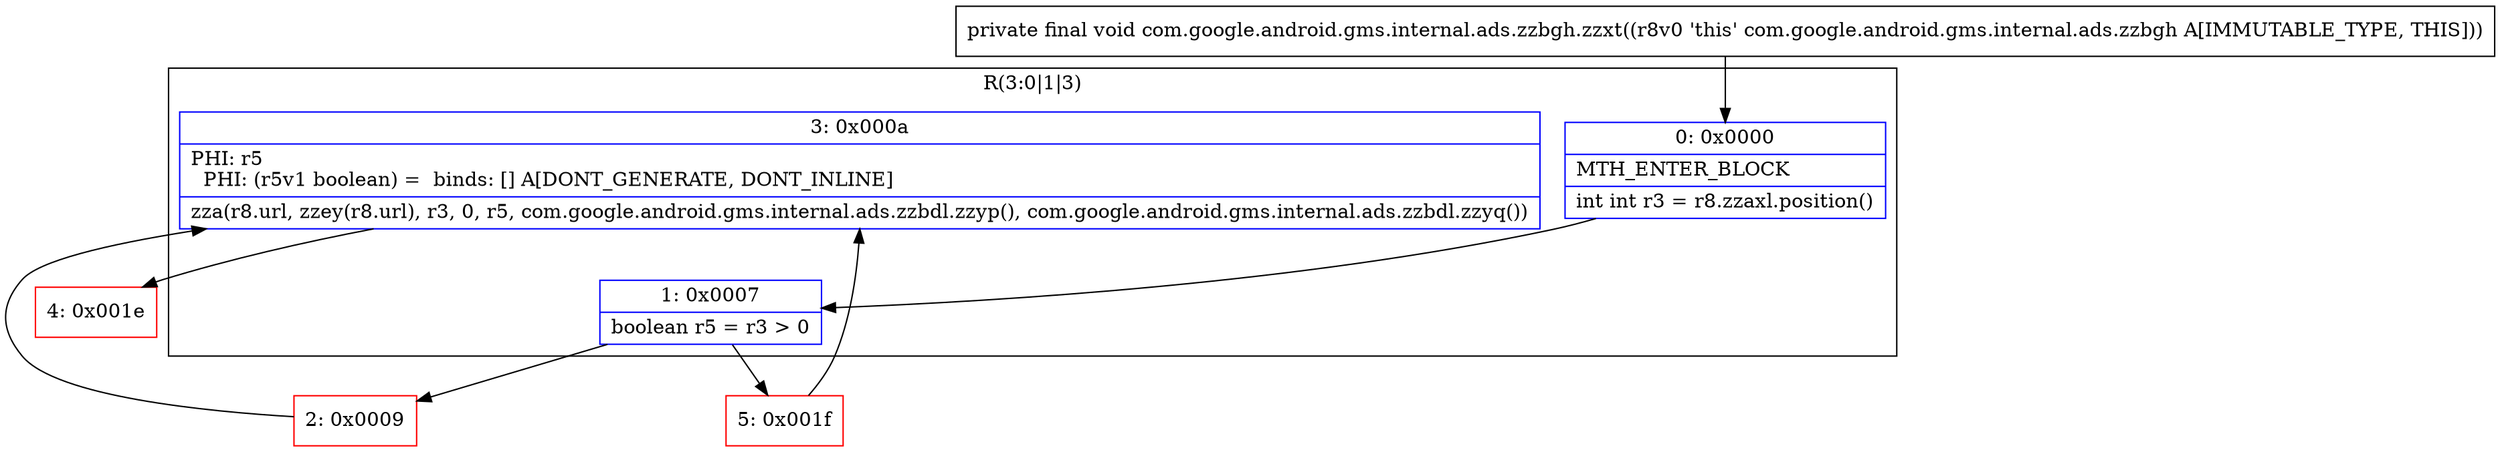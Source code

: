 digraph "CFG forcom.google.android.gms.internal.ads.zzbgh.zzxt()V" {
subgraph cluster_Region_1259197109 {
label = "R(3:0|1|3)";
node [shape=record,color=blue];
Node_0 [shape=record,label="{0\:\ 0x0000|MTH_ENTER_BLOCK\l|int int r3 = r8.zzaxl.position()\l}"];
Node_1 [shape=record,label="{1\:\ 0x0007|boolean r5 = r3 \> 0\l}"];
Node_3 [shape=record,label="{3\:\ 0x000a|PHI: r5 \l  PHI: (r5v1 boolean) =  binds: [] A[DONT_GENERATE, DONT_INLINE]\l|zza(r8.url, zzey(r8.url), r3, 0, r5, com.google.android.gms.internal.ads.zzbdl.zzyp(), com.google.android.gms.internal.ads.zzbdl.zzyq())\l}"];
}
Node_2 [shape=record,color=red,label="{2\:\ 0x0009}"];
Node_4 [shape=record,color=red,label="{4\:\ 0x001e}"];
Node_5 [shape=record,color=red,label="{5\:\ 0x001f}"];
MethodNode[shape=record,label="{private final void com.google.android.gms.internal.ads.zzbgh.zzxt((r8v0 'this' com.google.android.gms.internal.ads.zzbgh A[IMMUTABLE_TYPE, THIS])) }"];
MethodNode -> Node_0;
Node_0 -> Node_1;
Node_1 -> Node_2;
Node_1 -> Node_5;
Node_3 -> Node_4;
Node_2 -> Node_3;
Node_5 -> Node_3;
}

